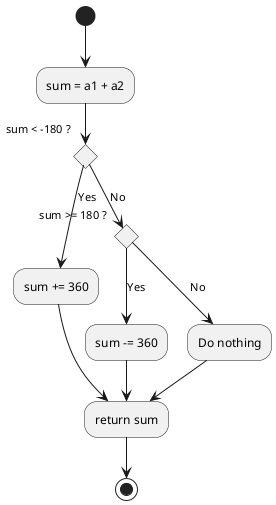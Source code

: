 @startuml

/'
    Addition angle and normalization from -180 to 180
    input1: double a1
    input1: double a2
    return double sum
'/

(*) --> "sum = a1 + a2"

if "sum < -180 ?" then
    --> [Yes] "sum += 360"
    --> "return sum"
else
    --> [No] if "sum >= 180 ?" then
        --> [Yes] "sum -= 360"
        --> "return sum"
    else
        --> [No] "Do nothing"
        --> "return sum"
    endif
endif

--> (*)

@enduml